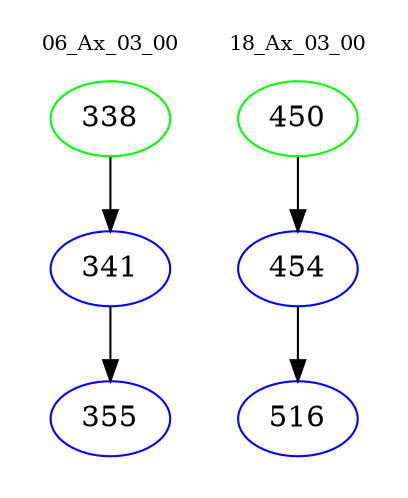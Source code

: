 digraph{
subgraph cluster_0 {
color = white
label = "06_Ax_03_00";
fontsize=10;
T0_338 [label="338", color="green"]
T0_338 -> T0_341 [color="black"]
T0_341 [label="341", color="blue"]
T0_341 -> T0_355 [color="black"]
T0_355 [label="355", color="blue"]
}
subgraph cluster_1 {
color = white
label = "18_Ax_03_00";
fontsize=10;
T1_450 [label="450", color="green"]
T1_450 -> T1_454 [color="black"]
T1_454 [label="454", color="blue"]
T1_454 -> T1_516 [color="black"]
T1_516 [label="516", color="blue"]
}
}
